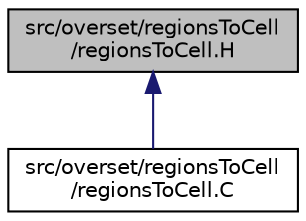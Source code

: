 digraph "src/overset/regionsToCell/regionsToCell.H"
{
  bgcolor="transparent";
  edge [fontname="Helvetica",fontsize="10",labelfontname="Helvetica",labelfontsize="10"];
  node [fontname="Helvetica",fontsize="10",shape=record];
  Node1 [label="src/overset/regionsToCell\l/regionsToCell.H",height=0.2,width=0.4,color="black", fillcolor="grey75", style="filled" fontcolor="black"];
  Node1 -> Node2 [dir="back",color="midnightblue",fontsize="10",style="solid",fontname="Helvetica"];
  Node2 [label="src/overset/regionsToCell\l/regionsToCell.C",height=0.2,width=0.4,color="black",URL="$regionsToCell_8C.html"];
}
